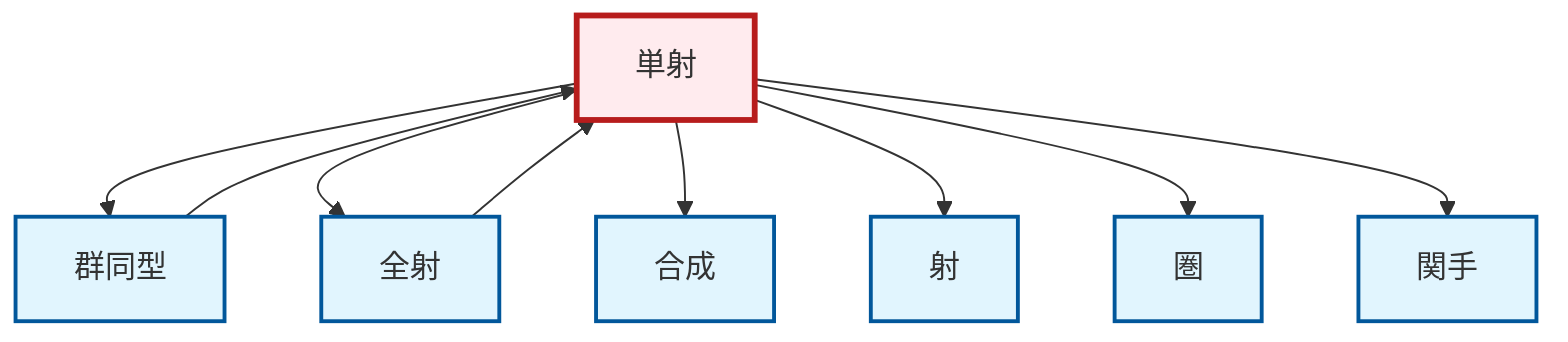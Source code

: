 graph TD
    classDef definition fill:#e1f5fe,stroke:#01579b,stroke-width:2px
    classDef theorem fill:#f3e5f5,stroke:#4a148c,stroke-width:2px
    classDef axiom fill:#fff3e0,stroke:#e65100,stroke-width:2px
    classDef example fill:#e8f5e9,stroke:#1b5e20,stroke-width:2px
    classDef current fill:#ffebee,stroke:#b71c1c,stroke-width:3px
    def-monomorphism["単射"]:::definition
    def-composition["合成"]:::definition
    def-isomorphism["群同型"]:::definition
    def-category["圏"]:::definition
    def-epimorphism["全射"]:::definition
    def-morphism["射"]:::definition
    def-functor["関手"]:::definition
    def-monomorphism --> def-isomorphism
    def-monomorphism --> def-epimorphism
    def-epimorphism --> def-monomorphism
    def-monomorphism --> def-composition
    def-monomorphism --> def-morphism
    def-isomorphism --> def-monomorphism
    def-monomorphism --> def-category
    def-monomorphism --> def-functor
    class def-monomorphism current